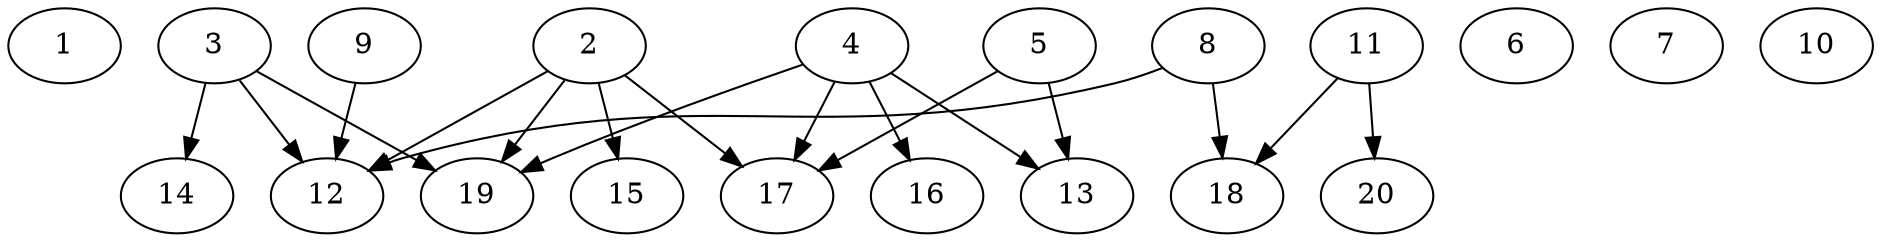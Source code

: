 // DAG automatically generated by daggen at Sat Jul 27 15:38:39 2019
// ./daggen --dot -n 20 --ccr 0.4 --fat 0.7 --regular 0.5 --density 0.4 --mindata 5242880 --maxdata 52428800 
digraph G {
  1 [size="39877120", alpha="0.05", expect_size="15950848"] 
  2 [size="40527360", alpha="0.09", expect_size="16210944"] 
  2 -> 12 [size ="16210944"]
  2 -> 15 [size ="16210944"]
  2 -> 17 [size ="16210944"]
  2 -> 19 [size ="16210944"]
  3 [size="62481920", alpha="0.15", expect_size="24992768"] 
  3 -> 12 [size ="24992768"]
  3 -> 14 [size ="24992768"]
  3 -> 19 [size ="24992768"]
  4 [size="89999360", alpha="0.19", expect_size="35999744"] 
  4 -> 13 [size ="35999744"]
  4 -> 16 [size ="35999744"]
  4 -> 17 [size ="35999744"]
  4 -> 19 [size ="35999744"]
  5 [size="103651840", alpha="0.12", expect_size="41460736"] 
  5 -> 13 [size ="41460736"]
  5 -> 17 [size ="41460736"]
  6 [size="68226560", alpha="0.11", expect_size="27290624"] 
  7 [size="52254720", alpha="0.20", expect_size="20901888"] 
  8 [size="130127360", alpha="0.09", expect_size="52050944"] 
  8 -> 12 [size ="52050944"]
  8 -> 18 [size ="52050944"]
  9 [size="94791680", alpha="0.00", expect_size="37916672"] 
  9 -> 12 [size ="37916672"]
  10 [size="16025600", alpha="0.18", expect_size="6410240"] 
  11 [size="94103040", alpha="0.03", expect_size="37641216"] 
  11 -> 18 [size ="37641216"]
  11 -> 20 [size ="37641216"]
  12 [size="124487680", alpha="0.12", expect_size="49795072"] 
  13 [size="58324480", alpha="0.08", expect_size="23329792"] 
  14 [size="28254720", alpha="0.02", expect_size="11301888"] 
  15 [size="22351360", alpha="0.11", expect_size="8940544"] 
  16 [size="91827200", alpha="0.19", expect_size="36730880"] 
  17 [size="36096000", alpha="0.18", expect_size="14438400"] 
  18 [size="35153920", alpha="0.19", expect_size="14061568"] 
  19 [size="88793600", alpha="0.06", expect_size="35517440"] 
  20 [size="89067520", alpha="0.14", expect_size="35627008"] 
}
